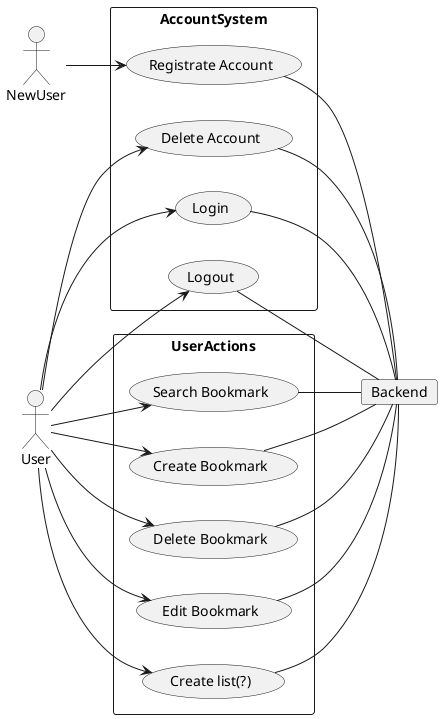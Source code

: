 @startuml
'https://plantuml.com/use-case-diagram
left to right direction


rectangle AccountSystem {
    usecase "Registrate Account" as AS1
    usecase "Delete Account" as AS2
    usecase "Login" as AS3
    usecase "Logout" as AS4
}

NewUser --> AS1
User --> AS2
User --> AS3
User --> AS4


rectangle UserActions {
    usecase "Search Bookmark" as UA1
    usecase "Create Bookmark" as UA2
    usecase "Delete Bookmark" as UA3
    usecase "Edit Bookmark" as UA4
    usecase "Create list(?)" as UA5
}

User --> UA1
User --> UA2
User --> UA3
User --> UA4
User --> UA5


card Backend

AS1 -- Backend
AS2 -- Backend
AS3 -- Backend
AS4 -- Backend

UA1 -- Backend
UA2 -- Backend
UA3 -- Backend
UA4 -- Backend
UA5 -- Backend


@enduml